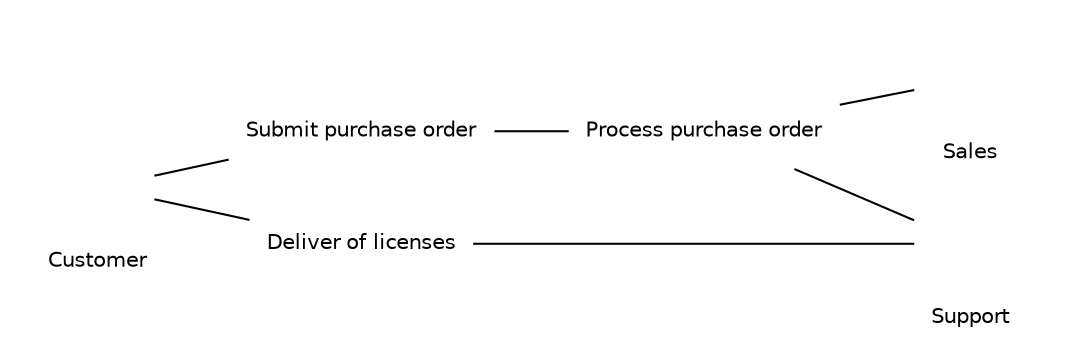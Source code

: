 digraph G {
	/* basic setup */
	rankdir = LR;
	fontname="Helvetica";
	fontsize="10";
	edge [arrowhead=none];
	node [shape=objective,peripheries=0,label="",fontname="Helvetica", fontsize="10"];

	/* Actors */
	subgraph clusterCustomer {label="Customer"; labelloc="b"; peripheries=0;
		 customer [shape=actor]; };

	subgraph clusterSales {label="Sales"; labelloc="b"; peripheries=0;
		 sales [shape=actor]; };

	subgraph clusterSupport {label="Support"; labelloc="b"; peripheries=0;
		 support [shape=actor]; };

	subgraph clusterEmployers {sales; support;}
	subgraph clusterObjectives {order; process_po; deliv_licenses; peripheries=0;}

	/* Objectives */
	order [label="Submit purchase order"];
	process_po [label="Process purchase order"];
	deliv_licenses [label="Deliver of licenses"];
	
	/* Relations */
	customer->order
	order->process_po
	process_po->sales
	process_po->support
	support->deliv_licenses
	deliv_licenses->customer

}
